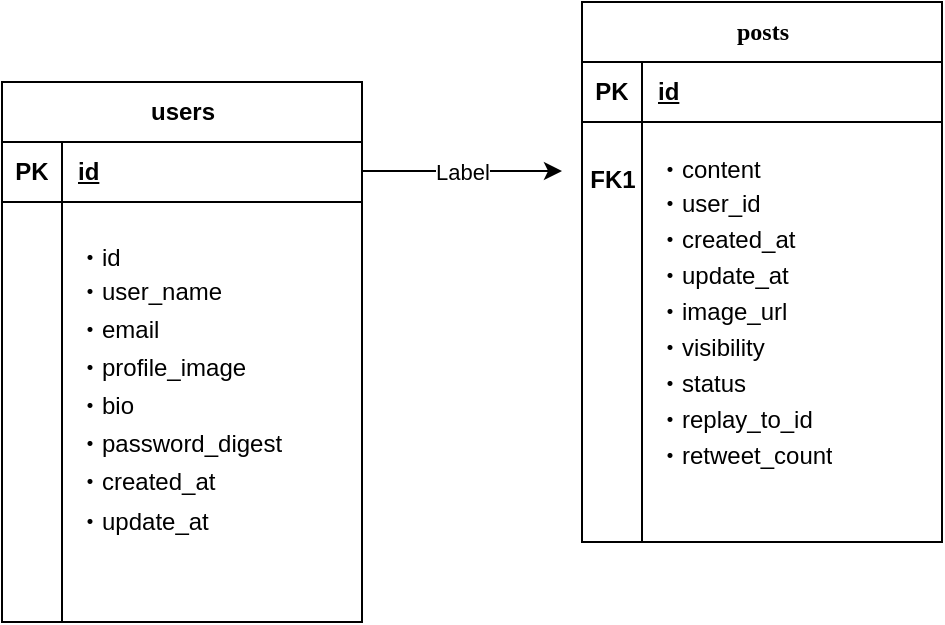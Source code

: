 <mxfile version="24.7.7">
  <diagram name="ページ1" id="ecawvKmMR6SEDkDyPHgt">
    <mxGraphModel dx="774" dy="544" grid="1" gridSize="10" guides="1" tooltips="1" connect="1" arrows="1" fold="1" page="1" pageScale="1" pageWidth="827" pageHeight="1169" math="0" shadow="0">
      <root>
        <mxCell id="0" />
        <mxCell id="1" parent="0" />
        <mxCell id="qUe_HoAB_SXOXVvPh3Tw-70" value="users" style="shape=table;startSize=30;container=1;collapsible=1;childLayout=tableLayout;fixedRows=1;rowLines=0;fontStyle=1;align=center;resizeLast=1;html=1;" vertex="1" parent="1">
          <mxGeometry x="20" y="80" width="180" height="270" as="geometry" />
        </mxCell>
        <mxCell id="qUe_HoAB_SXOXVvPh3Tw-71" value="" style="shape=tableRow;horizontal=0;startSize=0;swimlaneHead=0;swimlaneBody=0;fillColor=none;collapsible=0;dropTarget=0;points=[[0,0.5],[1,0.5]];portConstraint=eastwest;top=0;left=0;right=0;bottom=1;" vertex="1" parent="qUe_HoAB_SXOXVvPh3Tw-70">
          <mxGeometry y="30" width="180" height="30" as="geometry" />
        </mxCell>
        <mxCell id="qUe_HoAB_SXOXVvPh3Tw-72" value="PK" style="shape=partialRectangle;connectable=0;fillColor=none;top=0;left=0;bottom=0;right=0;fontStyle=1;overflow=hidden;whiteSpace=wrap;html=1;" vertex="1" parent="qUe_HoAB_SXOXVvPh3Tw-71">
          <mxGeometry width="30" height="30" as="geometry">
            <mxRectangle width="30" height="30" as="alternateBounds" />
          </mxGeometry>
        </mxCell>
        <mxCell id="qUe_HoAB_SXOXVvPh3Tw-73" value="id" style="shape=partialRectangle;connectable=0;fillColor=none;top=0;left=0;bottom=0;right=0;align=left;spacingLeft=6;fontStyle=5;overflow=hidden;whiteSpace=wrap;html=1;" vertex="1" parent="qUe_HoAB_SXOXVvPh3Tw-71">
          <mxGeometry x="30" width="150" height="30" as="geometry">
            <mxRectangle width="150" height="30" as="alternateBounds" />
          </mxGeometry>
        </mxCell>
        <mxCell id="qUe_HoAB_SXOXVvPh3Tw-74" value="" style="shape=tableRow;horizontal=0;startSize=0;swimlaneHead=0;swimlaneBody=0;fillColor=none;collapsible=0;dropTarget=0;points=[[0,0.5],[1,0.5]];portConstraint=eastwest;top=0;left=0;right=0;bottom=0;" vertex="1" parent="qUe_HoAB_SXOXVvPh3Tw-70">
          <mxGeometry y="60" width="180" height="190" as="geometry" />
        </mxCell>
        <mxCell id="qUe_HoAB_SXOXVvPh3Tw-75" value="" style="shape=partialRectangle;connectable=0;fillColor=none;top=0;left=0;bottom=0;right=0;editable=1;overflow=hidden;whiteSpace=wrap;html=1;" vertex="1" parent="qUe_HoAB_SXOXVvPh3Tw-74">
          <mxGeometry width="30" height="190" as="geometry">
            <mxRectangle width="30" height="190" as="alternateBounds" />
          </mxGeometry>
        </mxCell>
        <mxCell id="qUe_HoAB_SXOXVvPh3Tw-76" value="・id&lt;div style=&quot;line-height: 160%;&quot;&gt;・user_name&lt;/div&gt;&lt;div style=&quot;line-height: 160%;&quot;&gt;・email&lt;/div&gt;&lt;div style=&quot;line-height: 160%;&quot;&gt;・profile_image&lt;/div&gt;&lt;div style=&quot;line-height: 160%;&quot;&gt;・bio&lt;/div&gt;&lt;div style=&quot;line-height: 160%;&quot;&gt;・password_digest&lt;/div&gt;&lt;div style=&quot;line-height: 160%;&quot;&gt;・created_at&lt;/div&gt;&lt;div style=&quot;line-height: 160%;&quot;&gt;・update_at&lt;/div&gt;" style="shape=partialRectangle;connectable=0;fillColor=none;top=0;left=0;bottom=0;right=0;align=left;spacingLeft=6;overflow=hidden;whiteSpace=wrap;html=1;" vertex="1" parent="qUe_HoAB_SXOXVvPh3Tw-74">
          <mxGeometry x="30" width="150" height="190" as="geometry">
            <mxRectangle width="150" height="190" as="alternateBounds" />
          </mxGeometry>
        </mxCell>
        <mxCell id="qUe_HoAB_SXOXVvPh3Tw-80" value="" style="shape=tableRow;horizontal=0;startSize=0;swimlaneHead=0;swimlaneBody=0;fillColor=none;collapsible=0;dropTarget=0;points=[[0,0.5],[1,0.5]];portConstraint=eastwest;top=0;left=0;right=0;bottom=0;" vertex="1" parent="qUe_HoAB_SXOXVvPh3Tw-70">
          <mxGeometry y="250" width="180" height="20" as="geometry" />
        </mxCell>
        <mxCell id="qUe_HoAB_SXOXVvPh3Tw-81" value="" style="shape=partialRectangle;connectable=0;fillColor=none;top=0;left=0;bottom=0;right=0;editable=1;overflow=hidden;whiteSpace=wrap;html=1;" vertex="1" parent="qUe_HoAB_SXOXVvPh3Tw-80">
          <mxGeometry width="30" height="20" as="geometry">
            <mxRectangle width="30" height="20" as="alternateBounds" />
          </mxGeometry>
        </mxCell>
        <mxCell id="qUe_HoAB_SXOXVvPh3Tw-82" value="" style="shape=partialRectangle;connectable=0;fillColor=none;top=0;left=0;bottom=0;right=0;align=left;spacingLeft=6;overflow=hidden;whiteSpace=wrap;html=1;" vertex="1" parent="qUe_HoAB_SXOXVvPh3Tw-80">
          <mxGeometry x="30" width="150" height="20" as="geometry">
            <mxRectangle width="150" height="20" as="alternateBounds" />
          </mxGeometry>
        </mxCell>
        <mxCell id="qUe_HoAB_SXOXVvPh3Tw-86" value="&lt;div style=&quot;text-align: start;&quot;&gt;&lt;span style=&quot;background-color: initial; text-wrap: wrap;&quot;&gt;&lt;font face=&quot;-webkit-standard&quot;&gt;posts&lt;/font&gt;&lt;/span&gt;&lt;/div&gt;" style="shape=table;startSize=30;container=1;collapsible=1;childLayout=tableLayout;fixedRows=1;rowLines=0;fontStyle=1;align=center;resizeLast=1;html=1;" vertex="1" parent="1">
          <mxGeometry x="310" y="40" width="180" height="270" as="geometry" />
        </mxCell>
        <mxCell id="qUe_HoAB_SXOXVvPh3Tw-87" value="" style="shape=tableRow;horizontal=0;startSize=0;swimlaneHead=0;swimlaneBody=0;fillColor=none;collapsible=0;dropTarget=0;points=[[0,0.5],[1,0.5]];portConstraint=eastwest;top=0;left=0;right=0;bottom=1;" vertex="1" parent="qUe_HoAB_SXOXVvPh3Tw-86">
          <mxGeometry y="30" width="180" height="30" as="geometry" />
        </mxCell>
        <mxCell id="qUe_HoAB_SXOXVvPh3Tw-88" value="PK" style="shape=partialRectangle;connectable=0;fillColor=none;top=0;left=0;bottom=0;right=0;fontStyle=1;overflow=hidden;whiteSpace=wrap;html=1;" vertex="1" parent="qUe_HoAB_SXOXVvPh3Tw-87">
          <mxGeometry width="30" height="30" as="geometry">
            <mxRectangle width="30" height="30" as="alternateBounds" />
          </mxGeometry>
        </mxCell>
        <mxCell id="qUe_HoAB_SXOXVvPh3Tw-89" value="id" style="shape=partialRectangle;connectable=0;fillColor=none;top=0;left=0;bottom=0;right=0;align=left;spacingLeft=6;fontStyle=5;overflow=hidden;whiteSpace=wrap;html=1;" vertex="1" parent="qUe_HoAB_SXOXVvPh3Tw-87">
          <mxGeometry x="30" width="150" height="30" as="geometry">
            <mxRectangle width="150" height="30" as="alternateBounds" />
          </mxGeometry>
        </mxCell>
        <mxCell id="qUe_HoAB_SXOXVvPh3Tw-90" value="" style="shape=tableRow;horizontal=0;startSize=0;swimlaneHead=0;swimlaneBody=0;fillColor=none;collapsible=0;dropTarget=0;points=[[0,0.5],[1,0.5]];portConstraint=eastwest;top=0;left=0;right=0;bottom=0;" vertex="1" parent="qUe_HoAB_SXOXVvPh3Tw-86">
          <mxGeometry y="60" width="180" height="210" as="geometry" />
        </mxCell>
        <mxCell id="qUe_HoAB_SXOXVvPh3Tw-91" value="" style="shape=partialRectangle;connectable=0;fillColor=none;top=0;left=0;bottom=0;right=0;editable=1;overflow=hidden;whiteSpace=wrap;html=1;" vertex="1" parent="qUe_HoAB_SXOXVvPh3Tw-90">
          <mxGeometry width="30" height="210" as="geometry">
            <mxRectangle width="30" height="210" as="alternateBounds" />
          </mxGeometry>
        </mxCell>
        <mxCell id="qUe_HoAB_SXOXVvPh3Tw-92" value="・content&lt;div style=&quot;line-height: 150%;&quot;&gt;・user_id&lt;/div&gt;&lt;div style=&quot;line-height: 150%;&quot;&gt;・created_at&lt;/div&gt;&lt;div style=&quot;line-height: 150%;&quot;&gt;・update_at&lt;/div&gt;&lt;div style=&quot;line-height: 150%;&quot;&gt;・image_url&lt;/div&gt;&lt;div style=&quot;line-height: 150%;&quot;&gt;・visibility&lt;/div&gt;&lt;div style=&quot;line-height: 150%;&quot;&gt;・status&lt;/div&gt;&lt;div style=&quot;line-height: 150%;&quot;&gt;・replay_to_id&lt;/div&gt;&lt;div style=&quot;line-height: 150%;&quot;&gt;・retweet_count&lt;/div&gt;&lt;div style=&quot;line-height: 150%;&quot;&gt;&lt;br&gt;&lt;/div&gt;" style="shape=partialRectangle;connectable=0;fillColor=none;top=0;left=0;bottom=0;right=0;align=left;spacingLeft=6;overflow=hidden;whiteSpace=wrap;html=1;" vertex="1" parent="qUe_HoAB_SXOXVvPh3Tw-90">
          <mxGeometry x="30" width="150" height="210" as="geometry">
            <mxRectangle width="150" height="210" as="alternateBounds" />
          </mxGeometry>
        </mxCell>
        <mxCell id="qUe_HoAB_SXOXVvPh3Tw-99" value="" style="endArrow=classic;html=1;rounded=0;" edge="1" parent="1">
          <mxGeometry relative="1" as="geometry">
            <mxPoint x="200" y="124.5" as="sourcePoint" />
            <mxPoint x="300" y="124.5" as="targetPoint" />
            <Array as="points">
              <mxPoint x="250" y="124.5" />
            </Array>
          </mxGeometry>
        </mxCell>
        <mxCell id="qUe_HoAB_SXOXVvPh3Tw-100" value="Label" style="edgeLabel;resizable=0;html=1;;align=center;verticalAlign=middle;" connectable="0" vertex="1" parent="qUe_HoAB_SXOXVvPh3Tw-99">
          <mxGeometry relative="1" as="geometry" />
        </mxCell>
        <mxCell id="qUe_HoAB_SXOXVvPh3Tw-101" value="&lt;font style=&quot;font-size: 12px;&quot;&gt;FK1&lt;/font&gt;" style="text;strokeColor=none;fillColor=none;html=1;fontSize=24;fontStyle=1;verticalAlign=middle;align=center;" vertex="1" parent="1">
          <mxGeometry x="300" y="110" width="50" height="30" as="geometry" />
        </mxCell>
      </root>
    </mxGraphModel>
  </diagram>
</mxfile>
